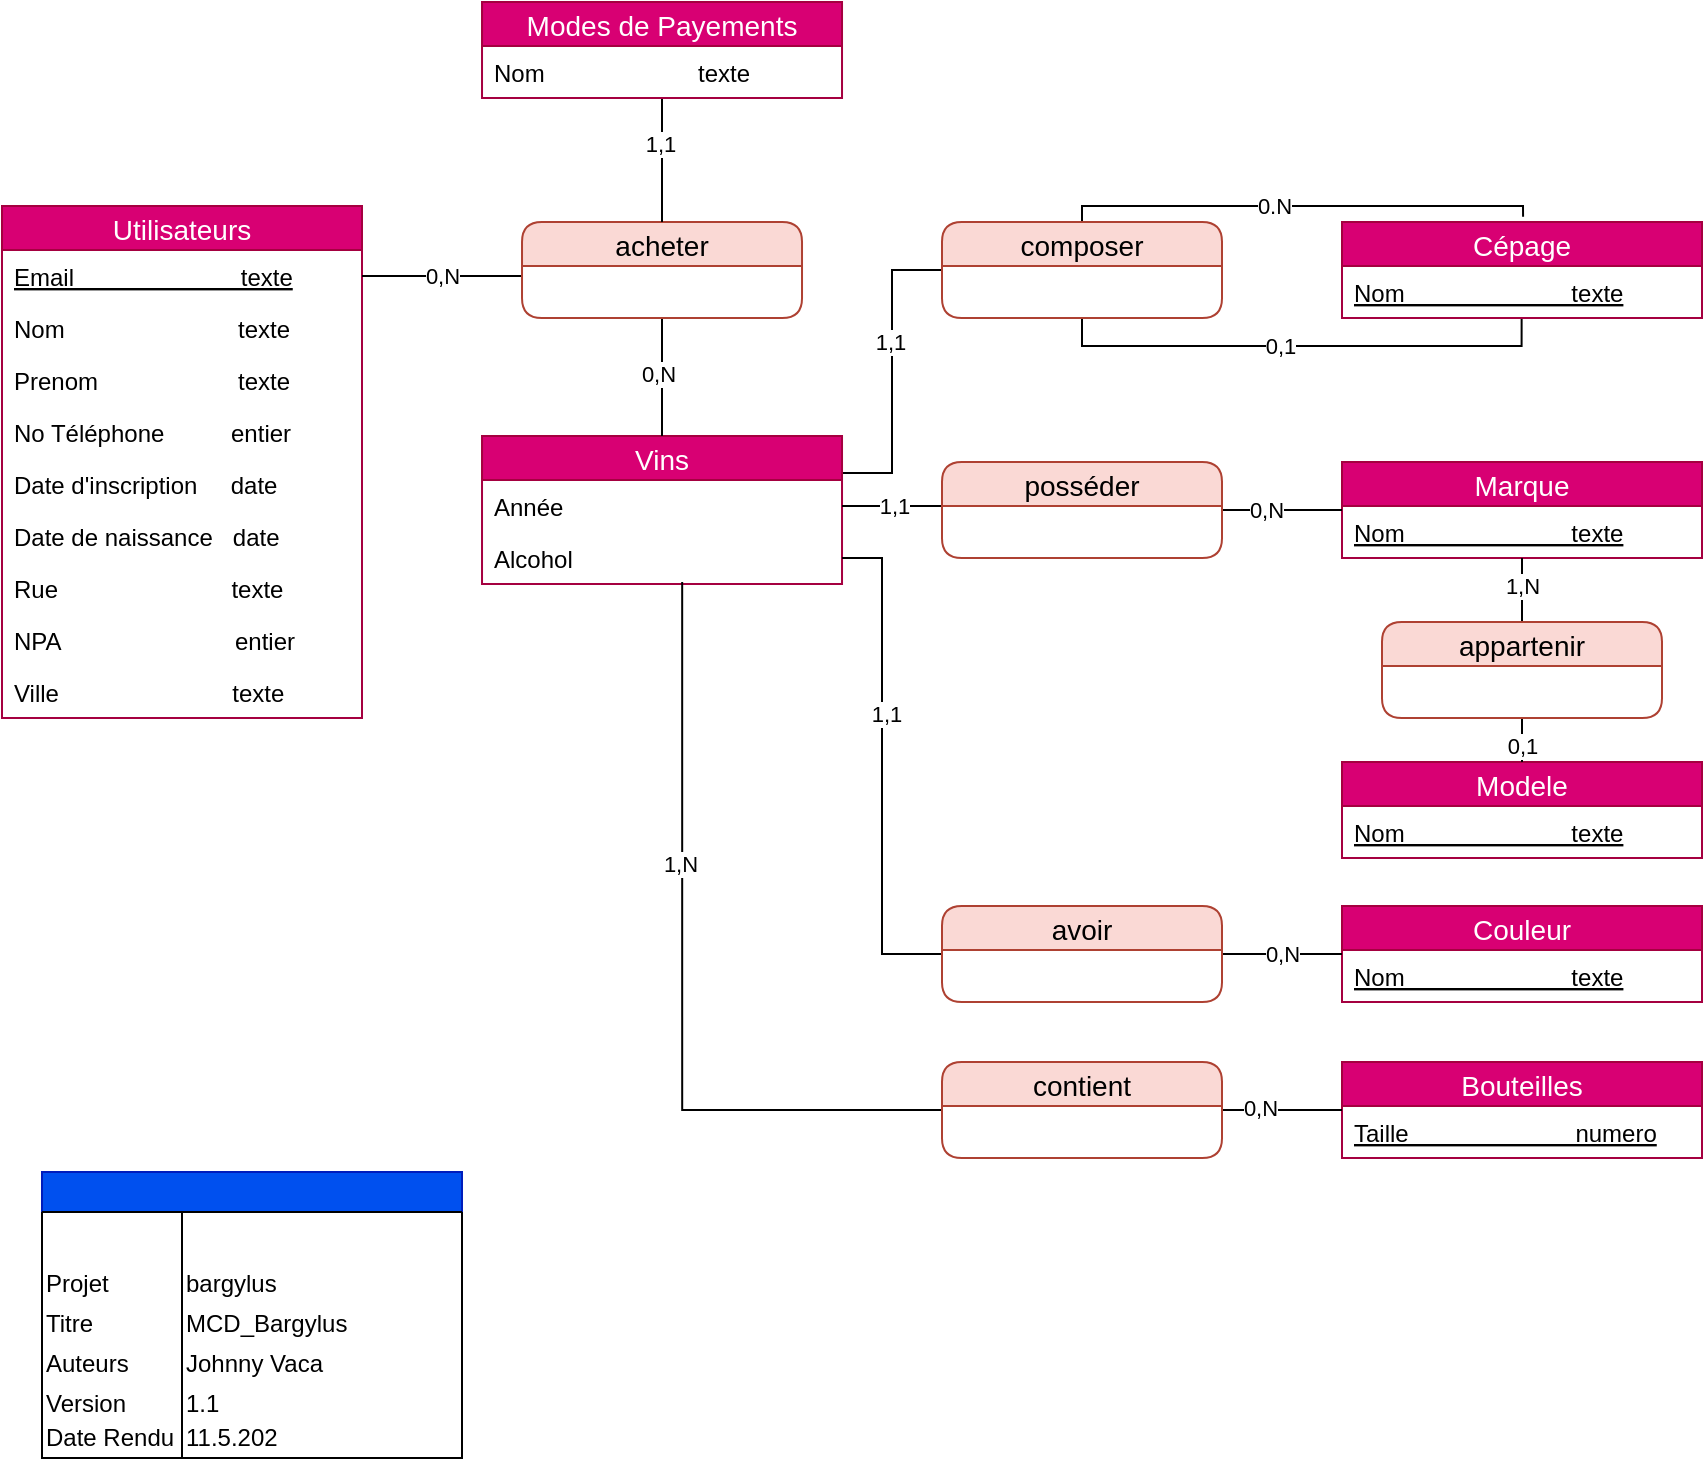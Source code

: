 <mxfile version="13.0.3" type="device"><diagram id="XMqrmogNCOE701V1E4Cz" name="APPARTEMENTS"><mxGraphModel dx="1391" dy="932" grid="1" gridSize="10" guides="1" tooltips="1" connect="1" arrows="1" fold="1" page="1" pageScale="1" pageWidth="1169" pageHeight="827" background="#ffffff" math="0" shadow="0"><root><mxCell id="0"/><mxCell id="1" parent="0"/><mxCell id="YTJBF8UA7qJYy6PW7ZNj-210" value="" style="endArrow=none;html=1;fontSize=12;strokeColor=#FFFFFF;" parent="1" edge="1"><mxGeometry width="50" height="50" relative="1" as="geometry"><mxPoint x="10" y="736.9" as="sourcePoint"/><mxPoint x="90" y="806.9" as="targetPoint"/><Array as="points"><mxPoint x="10" y="806.9"/></Array></mxGeometry></mxCell><mxCell id="kkOUOzZPCdsPZx3tZ1jN-76" style="edgeStyle=orthogonalEdgeStyle;rounded=0;orthogonalLoop=1;jettySize=auto;html=1;entryX=0.499;entryY=0.962;entryDx=0;entryDy=0;entryPerimeter=0;endArrow=none;endFill=0;exitX=0.5;exitY=1;exitDx=0;exitDy=0;" parent="1" source="NHlyiYVPCFsFWAfHLRnl-219" target="9ggTy3QNa-hIWwmJvuYP-75" edge="1"><mxGeometry relative="1" as="geometry"><mxPoint x="590" y="222" as="sourcePoint"/><Array as="points"><mxPoint x="550" y="242"/><mxPoint x="770" y="242"/></Array></mxGeometry></mxCell><mxCell id="NGrpEsL_xhQ68z9D004H-83" value="0,1" style="edgeLabel;html=1;align=center;verticalAlign=middle;resizable=0;points=[];" vertex="1" connectable="0" parent="kkOUOzZPCdsPZx3tZ1jN-76"><mxGeometry x="-0.091" relative="1" as="geometry"><mxPoint as="offset"/></mxGeometry></mxCell><mxCell id="60" value="" style="swimlane;html=1;childLayout=stackLayout;resizeParent=1;resizeParentMax=0;startSize=20;labelBackgroundColor=none;fillColor=#0050ef;strokeColor=#001DBC;fontColor=#ffffff;" parent="1" vertex="1"><mxGeometry x="30" y="655" width="210" height="143" as="geometry"/></mxCell><mxCell id="61" value="" style="swimlane;html=1;startSize=0;" parent="60" vertex="1"><mxGeometry y="20" width="70" height="123" as="geometry"/></mxCell><mxCell id="63" value="Version" style="text;html=1;resizable=0;points=[];autosize=1;align=left;verticalAlign=top;spacingTop=-4;" parent="61" vertex="1"><mxGeometry y="86" width="60" height="20" as="geometry"/></mxCell><mxCell id="64" value="Titre" style="text;html=1;resizable=0;points=[];autosize=1;align=left;verticalAlign=top;spacingTop=-4;" parent="61" vertex="1"><mxGeometry y="46" width="40" height="20" as="geometry"/></mxCell><mxCell id="65" value="Auteurs" style="text;html=1;resizable=0;points=[];autosize=1;align=left;verticalAlign=top;spacingTop=-4;" parent="61" vertex="1"><mxGeometry y="66" width="60" height="20" as="geometry"/></mxCell><mxCell id="66" value="Date Rendu" style="text;html=1;resizable=0;points=[];autosize=1;align=left;verticalAlign=top;spacingTop=-4;" parent="61" vertex="1"><mxGeometry y="103" width="80" height="20" as="geometry"/></mxCell><mxCell id="NHlyiYVPCFsFWAfHLRnl-242" value="Projet" style="text;html=1;resizable=0;points=[];autosize=1;align=left;verticalAlign=top;spacingTop=-4;" parent="61" vertex="1"><mxGeometry y="26" width="50" height="20" as="geometry"/></mxCell><mxCell id="67" value="" style="swimlane;html=1;startSize=0;" parent="60" vertex="1"><mxGeometry x="70" y="20" width="140" height="123" as="geometry"/></mxCell><mxCell id="69" value="1.1" style="text;html=1;resizable=0;points=[];autosize=1;align=left;verticalAlign=top;spacingTop=-4;" parent="67" vertex="1"><mxGeometry y="86" width="30" height="20" as="geometry"/></mxCell><mxCell id="70" value="MCD_Bargylus" style="text;html=1;resizable=0;points=[];autosize=1;align=left;verticalAlign=top;spacingTop=-4;" parent="67" vertex="1"><mxGeometry y="46" width="100" height="20" as="geometry"/></mxCell><mxCell id="71" value="Johnny Vaca" style="text;html=1;resizable=0;points=[];autosize=1;align=left;verticalAlign=top;spacingTop=-4;" parent="67" vertex="1"><mxGeometry y="66" width="80" height="20" as="geometry"/></mxCell><mxCell id="72" value="11.5.202" style="text;html=1;resizable=0;points=[];autosize=1;align=left;verticalAlign=top;spacingTop=-4;" parent="67" vertex="1"><mxGeometry y="103" width="70" height="20" as="geometry"/></mxCell><mxCell id="NHlyiYVPCFsFWAfHLRnl-243" value="bargylus" style="text;html=1;resizable=0;points=[];autosize=1;align=left;verticalAlign=top;spacingTop=-4;" parent="67" vertex="1"><mxGeometry y="26" width="60" height="20" as="geometry"/></mxCell><mxCell id="kkOUOzZPCdsPZx3tZ1jN-75" style="edgeStyle=orthogonalEdgeStyle;rounded=0;orthogonalLoop=1;jettySize=auto;html=1;entryX=0.5;entryY=0;entryDx=0;entryDy=0;endArrow=none;endFill=0;exitX=0.503;exitY=-0.054;exitDx=0;exitDy=0;exitPerimeter=0;" parent="1" source="9ggTy3QNa-hIWwmJvuYP-74" target="NHlyiYVPCFsFWAfHLRnl-219" edge="1"><mxGeometry relative="1" as="geometry"><Array as="points"><mxPoint x="771" y="172"/><mxPoint x="550" y="172"/></Array></mxGeometry></mxCell><mxCell id="NGrpEsL_xhQ68z9D004H-84" value="0.N" style="edgeLabel;html=1;align=center;verticalAlign=middle;resizable=0;points=[];" vertex="1" connectable="0" parent="kkOUOzZPCdsPZx3tZ1jN-75"><mxGeometry x="0.114" relative="1" as="geometry"><mxPoint as="offset"/></mxGeometry></mxCell><mxCell id="9ggTy3QNa-hIWwmJvuYP-77" value="Marque" style="swimlane;fontStyle=0;childLayout=stackLayout;horizontal=1;startSize=22;fillColor=#d80073;horizontalStack=0;resizeParent=1;resizeParentMax=0;resizeLast=0;collapsible=1;marginBottom=0;swimlaneFillColor=#ffffff;align=center;fontSize=14;rounded=0;swimlaneLine=1;glass=0;shadow=0;comic=0;strokeColor=#A50040;fontColor=#ffffff;" parent="1" vertex="1"><mxGeometry x="680" y="300" width="180" height="48" as="geometry"/></mxCell><mxCell id="9ggTy3QNa-hIWwmJvuYP-78" value="Nom                         texte" style="text;strokeColor=none;fillColor=none;spacingLeft=4;spacingRight=4;overflow=hidden;rotatable=0;points=[[0,0.5],[1,0.5]];portConstraint=eastwest;fontSize=12;fontStyle=4" parent="9ggTy3QNa-hIWwmJvuYP-77" vertex="1"><mxGeometry y="22" width="180" height="26" as="geometry"/></mxCell><mxCell id="kkOUOzZPCdsPZx3tZ1jN-113" style="edgeStyle=orthogonalEdgeStyle;rounded=0;orthogonalLoop=1;jettySize=auto;html=1;exitX=1;exitY=0.25;exitDx=0;exitDy=0;entryX=0;entryY=0.5;entryDx=0;entryDy=0;endArrow=none;endFill=0;" parent="1" source="D403svUxL0cnN4yV5Lxk-83" target="NHlyiYVPCFsFWAfHLRnl-219" edge="1"><mxGeometry relative="1" as="geometry"/></mxCell><mxCell id="NGrpEsL_xhQ68z9D004H-80" value="1,1" style="edgeLabel;html=1;align=center;verticalAlign=middle;resizable=0;points=[];" vertex="1" connectable="0" parent="kkOUOzZPCdsPZx3tZ1jN-113"><mxGeometry x="0.201" y="1" relative="1" as="geometry"><mxPoint as="offset"/></mxGeometry></mxCell><mxCell id="D403svUxL0cnN4yV5Lxk-83" value="Vins" style="swimlane;fontStyle=0;childLayout=stackLayout;horizontal=1;startSize=22;fillColor=#d80073;horizontalStack=0;resizeParent=1;resizeParentMax=0;resizeLast=0;collapsible=1;marginBottom=0;swimlaneFillColor=#ffffff;align=center;fontSize=14;rounded=0;swimlaneLine=1;glass=0;shadow=0;comic=0;strokeColor=#A50040;fontColor=#ffffff;" parent="1" vertex="1"><mxGeometry x="250.01" y="287" width="180" height="74" as="geometry"/></mxCell><mxCell id="kkOUOzZPCdsPZx3tZ1jN-73" value="Année" style="text;strokeColor=none;fillColor=none;spacingLeft=4;spacingRight=4;overflow=hidden;rotatable=0;points=[[0,0.5],[1,0.5]];portConstraint=eastwest;fontSize=12;fontStyle=0" parent="D403svUxL0cnN4yV5Lxk-83" vertex="1"><mxGeometry y="22" width="180" height="26" as="geometry"/></mxCell><mxCell id="D403svUxL0cnN4yV5Lxk-86" value="Alcohol" style="text;strokeColor=none;fillColor=none;spacingLeft=4;spacingRight=4;overflow=hidden;rotatable=0;points=[[0,0.5],[1,0.5]];portConstraint=eastwest;fontSize=12;fontStyle=0" parent="D403svUxL0cnN4yV5Lxk-83" vertex="1"><mxGeometry y="48" width="180" height="26" as="geometry"/></mxCell><mxCell id="kkOUOzZPCdsPZx3tZ1jN-90" style="edgeStyle=orthogonalEdgeStyle;rounded=0;orthogonalLoop=1;jettySize=auto;html=1;entryX=1;entryY=0.5;entryDx=0;entryDy=0;endArrow=none;endFill=0;" parent="1" source="kkOUOzZPCdsPZx3tZ1jN-83" target="kkOUOzZPCdsPZx3tZ1jN-73" edge="1"><mxGeometry relative="1" as="geometry"><Array as="points"><mxPoint x="470" y="322"/><mxPoint x="470" y="322"/></Array></mxGeometry></mxCell><mxCell id="NGrpEsL_xhQ68z9D004H-85" value="1,1" style="edgeLabel;html=1;align=center;verticalAlign=middle;resizable=0;points=[];" vertex="1" connectable="0" parent="kkOUOzZPCdsPZx3tZ1jN-90"><mxGeometry x="-0.045" relative="1" as="geometry"><mxPoint as="offset"/></mxGeometry></mxCell><mxCell id="kkOUOzZPCdsPZx3tZ1jN-93" style="edgeStyle=orthogonalEdgeStyle;rounded=0;orthogonalLoop=1;jettySize=auto;html=1;endArrow=none;endFill=0;" parent="1" source="kkOUOzZPCdsPZx3tZ1jN-83" edge="1"><mxGeometry relative="1" as="geometry"><mxPoint x="680" y="324" as="targetPoint"/><Array as="points"><mxPoint x="680" y="324"/></Array></mxGeometry></mxCell><mxCell id="NGrpEsL_xhQ68z9D004H-86" value="0,N" style="edgeLabel;html=1;align=center;verticalAlign=middle;resizable=0;points=[];" vertex="1" connectable="0" parent="kkOUOzZPCdsPZx3tZ1jN-93"><mxGeometry x="-0.282" relative="1" as="geometry"><mxPoint as="offset"/></mxGeometry></mxCell><mxCell id="kkOUOzZPCdsPZx3tZ1jN-83" value="posséder" style="swimlane;fontStyle=0;childLayout=stackLayout;horizontal=1;startSize=22;fillColor=#fad9d5;horizontalStack=0;resizeParent=1;resizeParentMax=0;resizeLast=0;collapsible=1;marginBottom=0;swimlaneFillColor=#ffffff;align=center;fontSize=14;rounded=1;swimlaneLine=1;glass=0;shadow=0;comic=0;strokeColor=#ae4132;" parent="1" vertex="1"><mxGeometry x="480" y="300" width="140" height="48" as="geometry"/></mxCell><mxCell id="9ggTy3QNa-hIWwmJvuYP-72" value="Couleur" style="swimlane;fontStyle=0;childLayout=stackLayout;horizontal=1;startSize=22;fillColor=#d80073;horizontalStack=0;resizeParent=1;resizeParentMax=0;resizeLast=0;collapsible=1;marginBottom=0;swimlaneFillColor=#ffffff;align=center;fontSize=14;rounded=0;swimlaneLine=1;glass=0;shadow=0;comic=0;strokeColor=#A50040;fontColor=#ffffff;" parent="1" vertex="1"><mxGeometry x="680" y="522" width="180" height="48" as="geometry"/></mxCell><mxCell id="9ggTy3QNa-hIWwmJvuYP-73" value="Nom                         texte" style="text;strokeColor=none;fillColor=none;spacingLeft=4;spacingRight=4;overflow=hidden;rotatable=0;points=[[0,0.5],[1,0.5]];portConstraint=eastwest;fontSize=12;fontStyle=4" parent="9ggTy3QNa-hIWwmJvuYP-72" vertex="1"><mxGeometry y="22" width="180" height="26" as="geometry"/></mxCell><mxCell id="9ggTy3QNa-hIWwmJvuYP-79" value="Modele" style="swimlane;fontStyle=0;childLayout=stackLayout;horizontal=1;startSize=22;fillColor=#d80073;horizontalStack=0;resizeParent=1;resizeParentMax=0;resizeLast=0;collapsible=1;marginBottom=0;swimlaneFillColor=#ffffff;align=center;fontSize=14;rounded=0;swimlaneLine=1;glass=0;shadow=0;comic=0;strokeColor=#A50040;fontColor=#ffffff;" parent="1" vertex="1"><mxGeometry x="680" y="450" width="180" height="48" as="geometry"/></mxCell><mxCell id="9ggTy3QNa-hIWwmJvuYP-80" value="Nom                         texte" style="text;strokeColor=none;fillColor=none;spacingLeft=4;spacingRight=4;overflow=hidden;rotatable=0;points=[[0,0.5],[1,0.5]];portConstraint=eastwest;fontSize=12;fontStyle=4" parent="9ggTy3QNa-hIWwmJvuYP-79" vertex="1"><mxGeometry y="22" width="180" height="26" as="geometry"/></mxCell><mxCell id="PbcmBuZZmfoj0HgIYk5R-72" value="Bouteilles" style="swimlane;fontStyle=0;childLayout=stackLayout;horizontal=1;startSize=22;fillColor=#d80073;horizontalStack=0;resizeParent=1;resizeParentMax=0;resizeLast=0;collapsible=1;marginBottom=0;swimlaneFillColor=#ffffff;align=center;fontSize=14;rounded=0;swimlaneLine=1;glass=0;shadow=0;comic=0;strokeColor=#A50040;fontColor=#ffffff;" parent="1" vertex="1"><mxGeometry x="680" y="600" width="180" height="48" as="geometry"/></mxCell><mxCell id="PbcmBuZZmfoj0HgIYk5R-73" value="Taille                         numero" style="text;strokeColor=none;fillColor=none;spacingLeft=4;spacingRight=4;overflow=hidden;rotatable=0;points=[[0,0.5],[1,0.5]];portConstraint=eastwest;fontSize=12;fontStyle=4" parent="PbcmBuZZmfoj0HgIYk5R-72" vertex="1"><mxGeometry y="22" width="180" height="26" as="geometry"/></mxCell><mxCell id="kkOUOzZPCdsPZx3tZ1jN-91" style="edgeStyle=orthogonalEdgeStyle;rounded=0;orthogonalLoop=1;jettySize=auto;html=1;entryX=0.5;entryY=0;entryDx=0;entryDy=0;endArrow=none;endFill=0;" parent="1" source="kkOUOzZPCdsPZx3tZ1jN-84" target="9ggTy3QNa-hIWwmJvuYP-79" edge="1"><mxGeometry relative="1" as="geometry"/></mxCell><mxCell id="NGrpEsL_xhQ68z9D004H-88" value="0,1" style="edgeLabel;html=1;align=center;verticalAlign=middle;resizable=0;points=[];" vertex="1" connectable="0" parent="kkOUOzZPCdsPZx3tZ1jN-91"><mxGeometry x="-0.539" relative="1" as="geometry"><mxPoint as="offset"/></mxGeometry></mxCell><mxCell id="kkOUOzZPCdsPZx3tZ1jN-92" style="edgeStyle=orthogonalEdgeStyle;rounded=0;orthogonalLoop=1;jettySize=auto;html=1;endArrow=none;endFill=0;entryX=0.5;entryY=1.002;entryDx=0;entryDy=0;entryPerimeter=0;" parent="1" source="kkOUOzZPCdsPZx3tZ1jN-84" target="9ggTy3QNa-hIWwmJvuYP-78" edge="1"><mxGeometry relative="1" as="geometry"><mxPoint x="770" y="349" as="targetPoint"/><Array as="points"/></mxGeometry></mxCell><mxCell id="NGrpEsL_xhQ68z9D004H-87" value="1,N" style="edgeLabel;html=1;align=center;verticalAlign=middle;resizable=0;points=[];" vertex="1" connectable="0" parent="kkOUOzZPCdsPZx3tZ1jN-92"><mxGeometry x="0.436" relative="1" as="geometry"><mxPoint as="offset"/></mxGeometry></mxCell><mxCell id="kkOUOzZPCdsPZx3tZ1jN-84" value="appartenir" style="swimlane;fontStyle=0;childLayout=stackLayout;horizontal=1;startSize=22;fillColor=#fad9d5;horizontalStack=0;resizeParent=1;resizeParentMax=0;resizeLast=0;collapsible=1;marginBottom=0;swimlaneFillColor=#ffffff;align=center;fontSize=14;rounded=1;swimlaneLine=1;glass=0;shadow=0;comic=0;strokeColor=#ae4132;" parent="1" vertex="1"><mxGeometry x="700" y="380" width="140" height="48" as="geometry"/></mxCell><mxCell id="kkOUOzZPCdsPZx3tZ1jN-89" style="edgeStyle=orthogonalEdgeStyle;rounded=0;orthogonalLoop=1;jettySize=auto;html=1;endArrow=none;endFill=0;entryX=1;entryY=0.5;entryDx=0;entryDy=0;" parent="1" source="kkOUOzZPCdsPZx3tZ1jN-85" target="D403svUxL0cnN4yV5Lxk-86" edge="1"><mxGeometry relative="1" as="geometry"><mxPoint x="290" y="400" as="targetPoint"/><Array as="points"><mxPoint x="450" y="546"/><mxPoint x="450" y="348"/></Array></mxGeometry></mxCell><mxCell id="NGrpEsL_xhQ68z9D004H-89" value="1,1" style="edgeLabel;html=1;align=center;verticalAlign=middle;resizable=0;points=[];" vertex="1" connectable="0" parent="kkOUOzZPCdsPZx3tZ1jN-89"><mxGeometry x="0.215" y="-2" relative="1" as="geometry"><mxPoint as="offset"/></mxGeometry></mxCell><mxCell id="kkOUOzZPCdsPZx3tZ1jN-111" style="edgeStyle=orthogonalEdgeStyle;rounded=0;orthogonalLoop=1;jettySize=auto;html=1;endArrow=none;endFill=0;" parent="1" source="kkOUOzZPCdsPZx3tZ1jN-85" edge="1"><mxGeometry relative="1" as="geometry"><mxPoint x="680" y="546" as="targetPoint"/><Array as="points"><mxPoint x="680" y="546"/></Array></mxGeometry></mxCell><mxCell id="NGrpEsL_xhQ68z9D004H-91" value="0,N" style="edgeLabel;html=1;align=center;verticalAlign=middle;resizable=0;points=[];" vertex="1" connectable="0" parent="kkOUOzZPCdsPZx3tZ1jN-111"><mxGeometry x="1" y="21" relative="1" as="geometry"><mxPoint x="-30" as="offset"/></mxGeometry></mxCell><mxCell id="kkOUOzZPCdsPZx3tZ1jN-85" value="avoir" style="swimlane;fontStyle=0;childLayout=stackLayout;horizontal=1;startSize=22;fillColor=#fad9d5;horizontalStack=0;resizeParent=1;resizeParentMax=0;resizeLast=0;collapsible=1;marginBottom=0;swimlaneFillColor=#ffffff;align=center;fontSize=14;rounded=1;swimlaneLine=1;glass=0;shadow=0;comic=0;strokeColor=#ae4132;" parent="1" vertex="1"><mxGeometry x="480" y="522" width="140" height="48" as="geometry"/></mxCell><mxCell id="kkOUOzZPCdsPZx3tZ1jN-87" style="edgeStyle=orthogonalEdgeStyle;rounded=0;orthogonalLoop=1;jettySize=auto;html=1;exitX=1;exitY=0.5;exitDx=0;exitDy=0;endArrow=none;endFill=0;" parent="1" source="kkOUOzZPCdsPZx3tZ1jN-86" target="PbcmBuZZmfoj0HgIYk5R-73" edge="1"><mxGeometry relative="1" as="geometry"><Array as="points"><mxPoint x="670" y="624"/><mxPoint x="670" y="624"/></Array></mxGeometry></mxCell><mxCell id="NGrpEsL_xhQ68z9D004H-92" value="0,N" style="edgeLabel;html=1;align=center;verticalAlign=middle;resizable=0;points=[];" vertex="1" connectable="0" parent="kkOUOzZPCdsPZx3tZ1jN-87"><mxGeometry x="-0.36" y="1" relative="1" as="geometry"><mxPoint as="offset"/></mxGeometry></mxCell><mxCell id="kkOUOzZPCdsPZx3tZ1jN-88" style="edgeStyle=orthogonalEdgeStyle;rounded=0;orthogonalLoop=1;jettySize=auto;html=1;endArrow=none;endFill=0;entryX=0.556;entryY=0.96;entryDx=0;entryDy=0;entryPerimeter=0;" parent="1" source="kkOUOzZPCdsPZx3tZ1jN-86" target="D403svUxL0cnN4yV5Lxk-86" edge="1"><mxGeometry relative="1" as="geometry"><mxPoint x="240" y="348" as="targetPoint"/><Array as="points"><mxPoint x="350" y="624"/></Array></mxGeometry></mxCell><mxCell id="NGrpEsL_xhQ68z9D004H-90" value="1,N" style="edgeLabel;html=1;align=center;verticalAlign=middle;resizable=0;points=[];" vertex="1" connectable="0" parent="kkOUOzZPCdsPZx3tZ1jN-88"><mxGeometry x="0.285" y="1" relative="1" as="geometry"><mxPoint as="offset"/></mxGeometry></mxCell><mxCell id="kkOUOzZPCdsPZx3tZ1jN-86" value="contient" style="swimlane;fontStyle=0;childLayout=stackLayout;horizontal=1;startSize=22;fillColor=#fad9d5;horizontalStack=0;resizeParent=1;resizeParentMax=0;resizeLast=0;collapsible=1;marginBottom=0;swimlaneFillColor=#ffffff;align=center;fontSize=14;rounded=1;swimlaneLine=1;glass=0;shadow=0;comic=0;strokeColor=#ae4132;" parent="1" vertex="1"><mxGeometry x="480" y="600" width="140" height="48" as="geometry"/></mxCell><mxCell id="14" value="Utilisateurs" style="swimlane;fontStyle=0;childLayout=stackLayout;horizontal=1;startSize=22;fillColor=#d80073;horizontalStack=0;resizeParent=1;resizeParentMax=0;resizeLast=0;collapsible=1;marginBottom=0;swimlaneFillColor=#ffffff;align=center;fontSize=14;rounded=0;swimlaneLine=1;glass=0;shadow=0;comic=0;strokeColor=#A50040;fontColor=#ffffff;" parent="1" vertex="1"><mxGeometry x="10" y="172" width="180" height="256" as="geometry"/></mxCell><mxCell id="17" value="Email                         texte" style="text;strokeColor=none;fillColor=none;spacingLeft=4;spacingRight=4;overflow=hidden;rotatable=0;points=[[0,0.5],[1,0.5]];portConstraint=eastwest;fontSize=12;fontStyle=4" parent="14" vertex="1"><mxGeometry y="22" width="180" height="26" as="geometry"/></mxCell><mxCell id="16" value="Nom                          texte" style="text;strokeColor=none;fillColor=none;spacingLeft=4;spacingRight=4;overflow=hidden;rotatable=0;points=[[0,0.5],[1,0.5]];portConstraint=eastwest;fontSize=12;fontStyle=0" parent="14" vertex="1"><mxGeometry y="48" width="180" height="26" as="geometry"/></mxCell><mxCell id="ss-KyrOMTrOBq0U6ZjXs-87" value="Prenom                     texte" style="text;strokeColor=none;fillColor=none;spacingLeft=4;spacingRight=4;overflow=hidden;rotatable=0;points=[[0,0.5],[1,0.5]];portConstraint=eastwest;fontSize=12;fontStyle=0" parent="14" vertex="1"><mxGeometry y="74" width="180" height="26" as="geometry"/></mxCell><mxCell id="NHlyiYVPCFsFWAfHLRnl-129" value="No Téléphone          entier" style="text;strokeColor=none;fillColor=none;spacingLeft=4;spacingRight=4;overflow=hidden;rotatable=0;points=[[0,0.5],[1,0.5]];portConstraint=eastwest;fontSize=12;fontStyle=0" parent="14" vertex="1"><mxGeometry y="100" width="180" height="26" as="geometry"/></mxCell><mxCell id="NHlyiYVPCFsFWAfHLRnl-130" value="Date d'inscription     date" style="text;strokeColor=none;fillColor=none;spacingLeft=4;spacingRight=4;overflow=hidden;rotatable=0;points=[[0,0.5],[1,0.5]];portConstraint=eastwest;fontSize=12;fontStyle=0" parent="14" vertex="1"><mxGeometry y="126" width="180" height="26" as="geometry"/></mxCell><mxCell id="39" value="Date de naissance   date" style="text;strokeColor=none;fillColor=none;spacingLeft=4;spacingRight=4;overflow=hidden;rotatable=0;points=[[0,0.5],[1,0.5]];portConstraint=eastwest;fontSize=12;fontStyle=0" parent="14" vertex="1"><mxGeometry y="152" width="180" height="26" as="geometry"/></mxCell><mxCell id="NHlyiYVPCFsFWAfHLRnl-172" value="Rue                          texte" style="text;strokeColor=none;fillColor=none;spacingLeft=4;spacingRight=4;overflow=hidden;rotatable=0;points=[[0,0.5],[1,0.5]];portConstraint=eastwest;fontSize=12;fontStyle=0" parent="14" vertex="1"><mxGeometry y="178" width="180" height="26" as="geometry"/></mxCell><mxCell id="NHlyiYVPCFsFWAfHLRnl-173" value="NPA                          entier" style="text;strokeColor=none;fillColor=none;spacingLeft=4;spacingRight=4;overflow=hidden;rotatable=0;points=[[0,0.5],[1,0.5]];portConstraint=eastwest;fontSize=12;fontStyle=0" parent="14" vertex="1"><mxGeometry y="204" width="180" height="26" as="geometry"/></mxCell><mxCell id="NHlyiYVPCFsFWAfHLRnl-174" value="Ville                          texte" style="text;strokeColor=none;fillColor=none;spacingLeft=4;spacingRight=4;overflow=hidden;rotatable=0;points=[[0,0.5],[1,0.5]];portConstraint=eastwest;fontSize=12;fontStyle=0" parent="14" vertex="1"><mxGeometry y="230" width="180" height="26" as="geometry"/></mxCell><mxCell id="9ggTy3QNa-hIWwmJvuYP-74" value="Cépage" style="swimlane;fontStyle=0;childLayout=stackLayout;horizontal=1;startSize=22;fillColor=#d80073;horizontalStack=0;resizeParent=1;resizeParentMax=0;resizeLast=0;collapsible=1;marginBottom=0;swimlaneFillColor=#ffffff;align=center;fontSize=14;rounded=0;swimlaneLine=1;glass=0;shadow=0;comic=0;strokeColor=#A50040;fontColor=#ffffff;" parent="1" vertex="1"><mxGeometry x="680" y="180" width="180" height="48" as="geometry"/></mxCell><mxCell id="9ggTy3QNa-hIWwmJvuYP-75" value="Nom                         texte" style="text;strokeColor=none;fillColor=none;spacingLeft=4;spacingRight=4;overflow=hidden;rotatable=0;points=[[0,0.5],[1,0.5]];portConstraint=eastwest;fontSize=12;fontStyle=4" parent="9ggTy3QNa-hIWwmJvuYP-74" vertex="1"><mxGeometry y="22" width="180" height="26" as="geometry"/></mxCell><mxCell id="NHlyiYVPCFsFWAfHLRnl-219" value="composer" style="swimlane;fontStyle=0;childLayout=stackLayout;horizontal=1;startSize=22;fillColor=#fad9d5;horizontalStack=0;resizeParent=1;resizeParentMax=0;resizeLast=0;collapsible=1;marginBottom=0;swimlaneFillColor=#ffffff;align=center;fontSize=14;rounded=1;swimlaneLine=1;glass=0;shadow=0;comic=0;strokeColor=#ae4132;" parent="1" vertex="1"><mxGeometry x="480" y="180" width="140" height="48" as="geometry"/></mxCell><mxCell id="kkOUOzZPCdsPZx3tZ1jN-96" style="edgeStyle=orthogonalEdgeStyle;rounded=0;orthogonalLoop=1;jettySize=auto;html=1;entryX=1;entryY=0.5;entryDx=0;entryDy=0;endArrow=none;endFill=0;" parent="1" source="kkOUOzZPCdsPZx3tZ1jN-95" target="17" edge="1"><mxGeometry relative="1" as="geometry"><Array as="points"><mxPoint x="250" y="207"/><mxPoint x="250" y="207"/></Array></mxGeometry></mxCell><mxCell id="kkOUOzZPCdsPZx3tZ1jN-97" style="edgeStyle=orthogonalEdgeStyle;rounded=0;orthogonalLoop=1;jettySize=auto;html=1;exitX=0.5;exitY=1;exitDx=0;exitDy=0;entryX=0.5;entryY=0;entryDx=0;entryDy=0;endArrow=none;endFill=0;" parent="1" source="kkOUOzZPCdsPZx3tZ1jN-95" target="D403svUxL0cnN4yV5Lxk-83" edge="1"><mxGeometry relative="1" as="geometry"/></mxCell><mxCell id="NGrpEsL_xhQ68z9D004H-77" value="0,N" style="edgeLabel;html=1;align=center;verticalAlign=middle;resizable=0;points=[];" vertex="1" connectable="0" parent="kkOUOzZPCdsPZx3tZ1jN-97"><mxGeometry x="-0.292" relative="1" as="geometry"><mxPoint x="-110.01" y="-41.83" as="offset"/></mxGeometry></mxCell><mxCell id="kkOUOzZPCdsPZx3tZ1jN-95" value="acheter" style="swimlane;fontStyle=0;childLayout=stackLayout;horizontal=1;startSize=22;fillColor=#fad9d5;horizontalStack=0;resizeParent=1;resizeParentMax=0;resizeLast=0;collapsible=1;marginBottom=0;swimlaneFillColor=#ffffff;align=center;fontSize=14;rounded=1;swimlaneLine=1;glass=0;shadow=0;comic=0;strokeColor=#ae4132;" parent="1" vertex="1"><mxGeometry x="270.01" y="180" width="140" height="48" as="geometry"/></mxCell><mxCell id="kkOUOzZPCdsPZx3tZ1jN-112" style="edgeStyle=orthogonalEdgeStyle;rounded=0;orthogonalLoop=1;jettySize=auto;html=1;entryX=0.5;entryY=0;entryDx=0;entryDy=0;endArrow=none;endFill=0;" parent="1" source="kkOUOzZPCdsPZx3tZ1jN-100" target="kkOUOzZPCdsPZx3tZ1jN-95" edge="1"><mxGeometry relative="1" as="geometry"/></mxCell><mxCell id="NGrpEsL_xhQ68z9D004H-79" value="1,1" style="edgeLabel;html=1;align=center;verticalAlign=middle;resizable=0;points=[];" vertex="1" connectable="0" parent="kkOUOzZPCdsPZx3tZ1jN-112"><mxGeometry x="-0.27" y="-1" relative="1" as="geometry"><mxPoint as="offset"/></mxGeometry></mxCell><mxCell id="kkOUOzZPCdsPZx3tZ1jN-100" value="Modes de Payements" style="swimlane;fontStyle=0;childLayout=stackLayout;horizontal=1;startSize=22;fillColor=#d80073;horizontalStack=0;resizeParent=1;resizeParentMax=0;resizeLast=0;collapsible=1;marginBottom=0;swimlaneFillColor=#ffffff;align=center;fontSize=14;rounded=0;swimlaneLine=1;glass=0;shadow=0;comic=0;strokeColor=#A50040;fontColor=#ffffff;" parent="1" vertex="1"><mxGeometry x="250.01" y="70" width="180" height="48" as="geometry"/></mxCell><mxCell id="kkOUOzZPCdsPZx3tZ1jN-102" value="Nom                       texte" style="text;strokeColor=none;fillColor=none;spacingLeft=4;spacingRight=4;overflow=hidden;rotatable=0;points=[[0,0.5],[1,0.5]];portConstraint=eastwest;fontSize=12;fontStyle=0" parent="kkOUOzZPCdsPZx3tZ1jN-100" vertex="1"><mxGeometry y="22" width="180" height="26" as="geometry"/></mxCell><mxCell id="NGrpEsL_xhQ68z9D004H-78" value="0,N" style="edgeLabel;html=1;align=center;verticalAlign=middle;resizable=0;points=[];" vertex="1" connectable="0" parent="1"><mxGeometry x="330.0" y="258.833" as="geometry"><mxPoint x="8" y="-3" as="offset"/></mxGeometry></mxCell></root></mxGraphModel></diagram></mxfile>